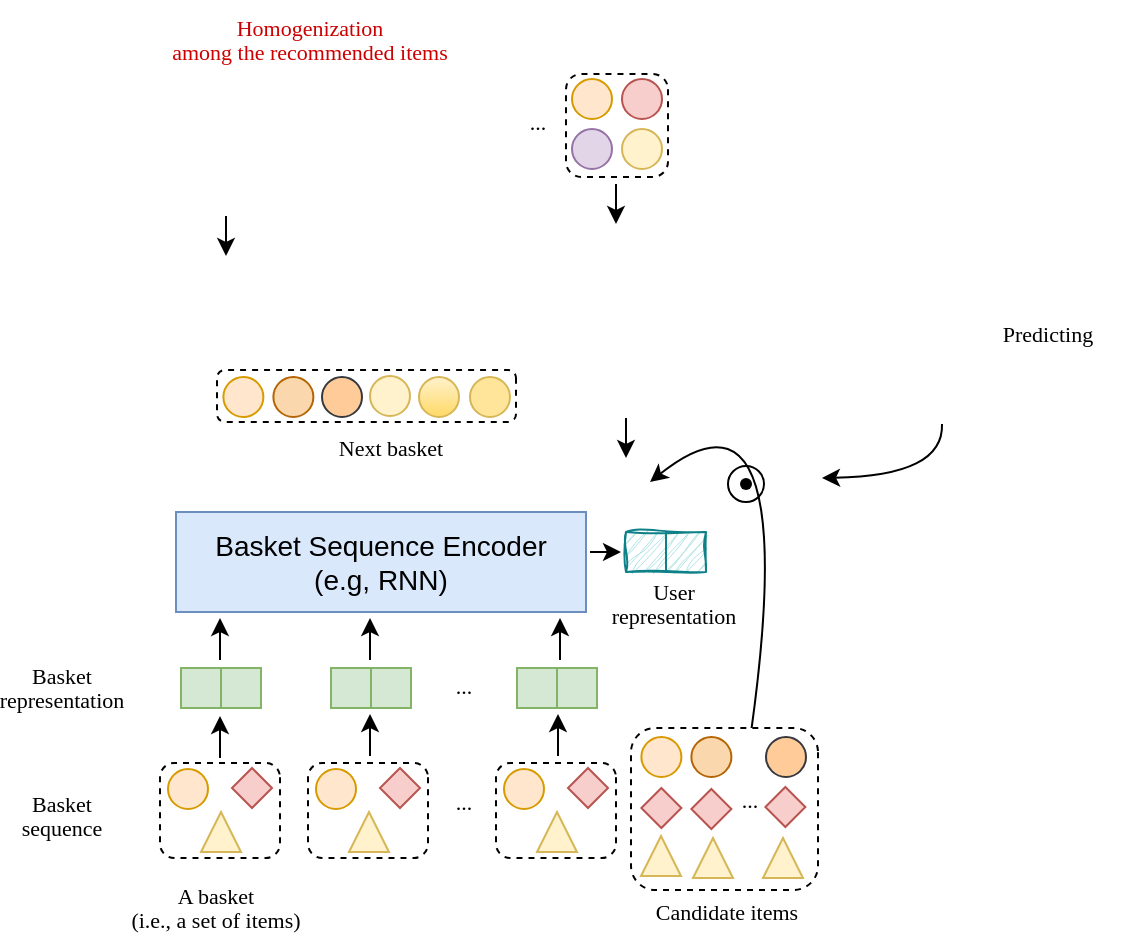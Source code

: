 <mxfile version="20.8.15" type="github">
  <diagram name="第 1 页" id="_2f5QNMzvRTS557bPFPs">
    <mxGraphModel dx="916" dy="529" grid="1" gridSize="10" guides="1" tooltips="1" connect="1" arrows="1" fold="1" page="1" pageScale="1" pageWidth="600" pageHeight="670" math="0" shadow="0">
      <root>
        <mxCell id="0" />
        <mxCell id="1" parent="0" />
        <mxCell id="7nCtvXywuRJka1eDzNRe-1" value="&lt;p style=&quot;line-height: 0%;&quot;&gt;&lt;font face=&quot;Comic Sans MS&quot; style=&quot;font-size: 11px;&quot;&gt;A basket&lt;/font&gt;&lt;/p&gt;&lt;p style=&quot;line-height: 0%;&quot;&gt;&lt;font face=&quot;Comic Sans MS&quot; style=&quot;font-size: 11px;&quot;&gt;(i.e., a set of items)&lt;/font&gt;&lt;/p&gt;" style="text;strokeColor=none;align=center;fillColor=none;html=1;verticalAlign=middle;whiteSpace=wrap;rounded=0;dashed=1;" vertex="1" parent="1">
          <mxGeometry x="44.5" y="461" width="156" height="33.5" as="geometry" />
        </mxCell>
        <mxCell id="7nCtvXywuRJka1eDzNRe-2" value="&lt;p style=&quot;line-height: 0%;&quot;&gt;&lt;font face=&quot;Comic Sans MS&quot; style=&quot;font-size: 11px;&quot;&gt;Basket&lt;/font&gt;&lt;/p&gt;&lt;p style=&quot;line-height: 0%;&quot;&gt;&lt;font face=&quot;Comic Sans MS&quot; style=&quot;font-size: 11px;&quot;&gt;sequence&lt;/font&gt;&lt;/p&gt;" style="text;strokeColor=none;align=center;fillColor=none;html=1;verticalAlign=middle;whiteSpace=wrap;rounded=0;dashed=1;" vertex="1" parent="1">
          <mxGeometry x="16" y="417" width="60" height="30" as="geometry" />
        </mxCell>
        <mxCell id="7nCtvXywuRJka1eDzNRe-3" value="" style="endArrow=classic;html=1;rounded=0;fontFamily=Comic Sans MS;fontSize=11;" edge="1" parent="1">
          <mxGeometry width="50" height="50" relative="1" as="geometry">
            <mxPoint x="128" y="133" as="sourcePoint" />
            <mxPoint x="128" y="153" as="targetPoint" />
            <Array as="points" />
          </mxGeometry>
        </mxCell>
        <mxCell id="7nCtvXywuRJka1eDzNRe-7" value="&lt;p style=&quot;line-height: 0%;&quot;&gt;&lt;font face=&quot;Comic Sans MS&quot; style=&quot;font-size: 11px;&quot;&gt;Basket&lt;/font&gt;&lt;/p&gt;&lt;p style=&quot;line-height: 0%;&quot;&gt;&lt;font face=&quot;Comic Sans MS&quot;&gt;&lt;span style=&quot;font-size: 11px;&quot;&gt;representation&lt;/span&gt;&lt;/font&gt;&lt;/p&gt;" style="text;strokeColor=none;align=center;fillColor=none;html=1;verticalAlign=middle;whiteSpace=wrap;rounded=0;dashed=1;" vertex="1" parent="1">
          <mxGeometry x="16" y="353" width="60" height="30" as="geometry" />
        </mxCell>
        <mxCell id="7nCtvXywuRJka1eDzNRe-9" value="" style="group;fillColor=#d5e8d4;strokeColor=#82b366;" vertex="1" connectable="0" parent="1">
          <mxGeometry x="180.5" y="359" width="40" height="20" as="geometry" />
        </mxCell>
        <mxCell id="7nCtvXywuRJka1eDzNRe-10" value="" style="rounded=0;whiteSpace=wrap;html=1;fontFamily=Comic Sans MS;fontSize=11;fillColor=#d5e8d4;strokeColor=#82b366;" vertex="1" parent="7nCtvXywuRJka1eDzNRe-9">
          <mxGeometry width="40" height="20" as="geometry" />
        </mxCell>
        <mxCell id="7nCtvXywuRJka1eDzNRe-11" value="" style="endArrow=none;html=1;rounded=0;fontFamily=Comic Sans MS;fontSize=11;entryX=0.5;entryY=0;entryDx=0;entryDy=0;exitX=0.5;exitY=1;exitDx=0;exitDy=0;fillColor=#d5e8d4;strokeColor=#82b366;" edge="1" parent="7nCtvXywuRJka1eDzNRe-9" source="7nCtvXywuRJka1eDzNRe-10" target="7nCtvXywuRJka1eDzNRe-10">
          <mxGeometry width="50" height="50" relative="1" as="geometry">
            <mxPoint x="-50" y="90" as="sourcePoint" />
            <mxPoint y="40" as="targetPoint" />
          </mxGeometry>
        </mxCell>
        <mxCell id="7nCtvXywuRJka1eDzNRe-12" value="" style="endArrow=classic;html=1;rounded=0;fontFamily=Comic Sans MS;fontSize=11;" edge="1" parent="1">
          <mxGeometry width="50" height="50" relative="1" as="geometry">
            <mxPoint x="323" y="117" as="sourcePoint" />
            <mxPoint x="323" y="137" as="targetPoint" />
            <Array as="points" />
          </mxGeometry>
        </mxCell>
        <mxCell id="7nCtvXywuRJka1eDzNRe-13" value="" style="group;fillColor=#d5e8d4;strokeColor=#82b366;" vertex="1" connectable="0" parent="1">
          <mxGeometry x="273.5" y="359" width="40" height="20" as="geometry" />
        </mxCell>
        <mxCell id="7nCtvXywuRJka1eDzNRe-14" value="" style="rounded=0;whiteSpace=wrap;html=1;fontFamily=Comic Sans MS;fontSize=11;fillColor=#d5e8d4;strokeColor=#82b366;" vertex="1" parent="7nCtvXywuRJka1eDzNRe-13">
          <mxGeometry width="40" height="20" as="geometry" />
        </mxCell>
        <mxCell id="7nCtvXywuRJka1eDzNRe-15" value="" style="endArrow=none;html=1;rounded=0;fontFamily=Comic Sans MS;fontSize=11;entryX=0.5;entryY=0;entryDx=0;entryDy=0;exitX=0.5;exitY=1;exitDx=0;exitDy=0;fillColor=#d5e8d4;strokeColor=#82b366;" edge="1" parent="7nCtvXywuRJka1eDzNRe-13" source="7nCtvXywuRJka1eDzNRe-14" target="7nCtvXywuRJka1eDzNRe-14">
          <mxGeometry width="50" height="50" relative="1" as="geometry">
            <mxPoint x="-50" y="90" as="sourcePoint" />
            <mxPoint y="40" as="targetPoint" />
          </mxGeometry>
        </mxCell>
        <mxCell id="7nCtvXywuRJka1eDzNRe-16" value="&lt;p style=&quot;line-height: 0%;&quot;&gt;&lt;font face=&quot;Comic Sans MS&quot;&gt;&lt;span style=&quot;font-size: 11px;&quot;&gt;...&lt;/span&gt;&lt;/font&gt;&lt;/p&gt;" style="text;strokeColor=none;align=center;fillColor=none;html=1;verticalAlign=middle;whiteSpace=wrap;rounded=0;dashed=1;" vertex="1" parent="1">
          <mxGeometry x="268.5" y="70" width="30" height="30" as="geometry" />
        </mxCell>
        <mxCell id="7nCtvXywuRJka1eDzNRe-17" value="&lt;p style=&quot;line-height: 0%;&quot;&gt;&lt;font face=&quot;Comic Sans MS&quot;&gt;&lt;span style=&quot;font-size: 11px;&quot;&gt;...&lt;/span&gt;&lt;/font&gt;&lt;/p&gt;" style="text;strokeColor=none;align=center;fillColor=none;html=1;verticalAlign=middle;whiteSpace=wrap;rounded=0;dashed=1;" vertex="1" parent="1">
          <mxGeometry x="232" y="410" width="30" height="30" as="geometry" />
        </mxCell>
        <mxCell id="7nCtvXywuRJka1eDzNRe-20" value="&lt;font face=&quot;Helvetica&quot;&gt;&lt;font style=&quot;font-size: 14px;&quot;&gt;Basket Sequence Encoder&lt;br&gt;(e.g, RNN)&lt;/font&gt;&lt;br&gt;&lt;/font&gt;" style="rounded=0;whiteSpace=wrap;html=1;fontFamily=Comic Sans MS;fontSize=11;fillColor=#dae8fc;strokeColor=#6c8ebf;" vertex="1" parent="1">
          <mxGeometry x="103" y="281" width="205" height="50" as="geometry" />
        </mxCell>
        <mxCell id="7nCtvXywuRJka1eDzNRe-23" value="" style="endArrow=classic;html=1;rounded=0;fontFamily=Comic Sans MS;fontSize=11;" edge="1" parent="1">
          <mxGeometry width="50" height="50" relative="1" as="geometry">
            <mxPoint x="125" y="355" as="sourcePoint" />
            <mxPoint x="125" y="334" as="targetPoint" />
            <Array as="points" />
          </mxGeometry>
        </mxCell>
        <mxCell id="7nCtvXywuRJka1eDzNRe-30" value="" style="endArrow=classic;html=1;rounded=0;fontFamily=Comic Sans MS;fontSize=11;entryX=0;entryY=0.5;entryDx=0;entryDy=0;exitX=1;exitY=0.5;exitDx=0;exitDy=0;" edge="1" parent="1">
          <mxGeometry width="50" height="50" relative="1" as="geometry">
            <mxPoint x="310" y="301" as="sourcePoint" />
            <mxPoint x="325.5" y="301" as="targetPoint" />
            <Array as="points" />
          </mxGeometry>
        </mxCell>
        <mxCell id="7nCtvXywuRJka1eDzNRe-31" value="&lt;p style=&quot;line-height: 0%;&quot;&gt;&lt;font face=&quot;Comic Sans MS&quot;&gt;&lt;span style=&quot;font-size: 11px;&quot;&gt;User&lt;/span&gt;&lt;/font&gt;&lt;/p&gt;&lt;p style=&quot;line-height: 0%;&quot;&gt;&lt;font face=&quot;Comic Sans MS&quot;&gt;&lt;span style=&quot;font-size: 11px;&quot;&gt;representation&lt;/span&gt;&lt;/font&gt;&lt;/p&gt;" style="text;strokeColor=none;align=center;fillColor=none;html=1;verticalAlign=middle;whiteSpace=wrap;rounded=0;dashed=1;" vertex="1" parent="1">
          <mxGeometry x="311.5" y="315" width="80" height="22" as="geometry" />
        </mxCell>
        <mxCell id="7nCtvXywuRJka1eDzNRe-32" value="" style="group" vertex="1" connectable="0" parent="1">
          <mxGeometry x="378" y="257" width="20" height="20" as="geometry" />
        </mxCell>
        <mxCell id="7nCtvXywuRJka1eDzNRe-33" value="" style="ellipse;whiteSpace=wrap;html=1;aspect=fixed;fontFamily=Comic Sans MS;fontSize=11;" vertex="1" parent="7nCtvXywuRJka1eDzNRe-32">
          <mxGeometry x="1" y="1" width="18" height="18" as="geometry" />
        </mxCell>
        <mxCell id="7nCtvXywuRJka1eDzNRe-34" value="" style="shape=waypoint;sketch=0;fillStyle=solid;size=6;pointerEvents=1;points=[];fillColor=none;resizable=0;rotatable=0;perimeter=centerPerimeter;snapToPoint=1;fontFamily=Comic Sans MS;fontSize=3;" vertex="1" parent="7nCtvXywuRJka1eDzNRe-32">
          <mxGeometry width="20" height="20" as="geometry" />
        </mxCell>
        <mxCell id="7nCtvXywuRJka1eDzNRe-35" value="" style="rounded=0;whiteSpace=wrap;html=1;fontFamily=Comic Sans MS;fontSize=11;fillColor=#b0e3e6;strokeColor=#0e8088;container=0;sketch=1;curveFitting=1;jiggle=2;" vertex="1" parent="1">
          <mxGeometry x="328" y="291" width="40" height="20" as="geometry" />
        </mxCell>
        <mxCell id="7nCtvXywuRJka1eDzNRe-36" value="" style="endArrow=none;html=1;rounded=0;fontFamily=Comic Sans MS;fontSize=11;entryX=0.5;entryY=0;entryDx=0;entryDy=0;exitX=0.5;exitY=1;exitDx=0;exitDy=0;fillColor=#b0e3e6;strokeColor=#0e8088;" edge="1" parent="1" source="7nCtvXywuRJka1eDzNRe-35" target="7nCtvXywuRJka1eDzNRe-35">
          <mxGeometry width="50" height="50" relative="1" as="geometry">
            <mxPoint x="83" y="208" as="sourcePoint" />
            <mxPoint x="133" y="158" as="targetPoint" />
          </mxGeometry>
        </mxCell>
        <mxCell id="7nCtvXywuRJka1eDzNRe-37" value="" style="curved=1;endArrow=classic;html=1;rounded=1;fontFamily=Comic Sans MS;fontSize=3;startSize=1;endSize=6;entryX=1.16;entryY=0.3;entryDx=0;entryDy=0;entryPerimeter=0;exitX=1;exitY=0.5;exitDx=0;exitDy=0;" edge="1" parent="1" source="7nCtvXywuRJka1eDzNRe-58">
          <mxGeometry width="50" height="50" relative="1" as="geometry">
            <mxPoint x="348" y="144" as="sourcePoint" />
            <mxPoint x="340" y="266" as="targetPoint" />
            <Array as="points">
              <mxPoint x="430" y="194" />
            </Array>
          </mxGeometry>
        </mxCell>
        <mxCell id="7nCtvXywuRJka1eDzNRe-38" value="" style="endArrow=classic;html=1;rounded=0;fontFamily=Comic Sans MS;fontSize=11;" edge="1" parent="1">
          <mxGeometry width="50" height="50" relative="1" as="geometry">
            <mxPoint x="328" y="234" as="sourcePoint" />
            <mxPoint x="328" y="254" as="targetPoint" />
            <Array as="points" />
          </mxGeometry>
        </mxCell>
        <mxCell id="7nCtvXywuRJka1eDzNRe-51" value="" style="group" vertex="1" connectable="0" parent="1">
          <mxGeometry x="298" y="62" width="51" height="51.5" as="geometry" />
        </mxCell>
        <mxCell id="7nCtvXywuRJka1eDzNRe-52" value="" style="rounded=1;whiteSpace=wrap;html=1;dashed=1;direction=south;container=0;" vertex="1" parent="7nCtvXywuRJka1eDzNRe-51">
          <mxGeometry width="51" height="51.5" as="geometry" />
        </mxCell>
        <mxCell id="7nCtvXywuRJka1eDzNRe-53" value="" style="ellipse;whiteSpace=wrap;html=1;aspect=fixed;fillColor=#ffe6cc;strokeColor=#d79b00;container=0;" vertex="1" parent="7nCtvXywuRJka1eDzNRe-51">
          <mxGeometry x="3" y="2.5" width="20" height="20" as="geometry" />
        </mxCell>
        <mxCell id="7nCtvXywuRJka1eDzNRe-54" value="" style="ellipse;whiteSpace=wrap;html=1;aspect=fixed;fillColor=#e1d5e7;strokeColor=#9673a6;container=0;" vertex="1" parent="7nCtvXywuRJka1eDzNRe-51">
          <mxGeometry x="3" y="27.5" width="20" height="20" as="geometry" />
        </mxCell>
        <mxCell id="7nCtvXywuRJka1eDzNRe-55" value="" style="ellipse;whiteSpace=wrap;html=1;aspect=fixed;fillColor=#f8cecc;strokeColor=#b85450;container=0;" vertex="1" parent="7nCtvXywuRJka1eDzNRe-51">
          <mxGeometry x="28" y="2.5" width="20" height="20" as="geometry" />
        </mxCell>
        <mxCell id="7nCtvXywuRJka1eDzNRe-56" value="" style="ellipse;whiteSpace=wrap;html=1;aspect=fixed;fillColor=#fff2cc;strokeColor=#d6b656;container=0;" vertex="1" parent="7nCtvXywuRJka1eDzNRe-51">
          <mxGeometry x="28" y="27.5" width="20" height="20" as="geometry" />
        </mxCell>
        <mxCell id="7nCtvXywuRJka1eDzNRe-57" value="" style="group" vertex="1" connectable="0" parent="1">
          <mxGeometry x="330.5" y="388" width="103" height="81" as="geometry" />
        </mxCell>
        <mxCell id="7nCtvXywuRJka1eDzNRe-58" value="" style="rounded=1;whiteSpace=wrap;html=1;dashed=1;direction=south;container=0;" vertex="1" parent="7nCtvXywuRJka1eDzNRe-57">
          <mxGeometry y="1" width="93.5" height="81" as="geometry" />
        </mxCell>
        <mxCell id="7nCtvXywuRJka1eDzNRe-59" value="" style="ellipse;whiteSpace=wrap;html=1;aspect=fixed;fillColor=#ffe6cc;strokeColor=#d79b00;container=0;" vertex="1" parent="7nCtvXywuRJka1eDzNRe-57">
          <mxGeometry x="5.188" y="5.5" width="20" height="20" as="geometry" />
        </mxCell>
        <mxCell id="7nCtvXywuRJka1eDzNRe-60" value="" style="ellipse;whiteSpace=wrap;html=1;aspect=fixed;fillColor=#fad7ac;strokeColor=#b46504;container=0;" vertex="1" parent="7nCtvXywuRJka1eDzNRe-57">
          <mxGeometry x="30.188" y="5.5" width="20" height="20" as="geometry" />
        </mxCell>
        <mxCell id="7nCtvXywuRJka1eDzNRe-64" value="" style="ellipse;whiteSpace=wrap;html=1;aspect=fixed;fillColor=#ffcc99;container=0;strokeColor=#36393d;" vertex="1" parent="7nCtvXywuRJka1eDzNRe-57">
          <mxGeometry x="67.498" y="5.5" width="20" height="20" as="geometry" />
        </mxCell>
        <mxCell id="7nCtvXywuRJka1eDzNRe-65" value="&lt;p style=&quot;line-height: 0%;&quot;&gt;&lt;font face=&quot;Comic Sans MS&quot;&gt;&lt;span style=&quot;font-size: 11px;&quot;&gt;...&lt;/span&gt;&lt;/font&gt;&lt;/p&gt;" style="text;strokeColor=none;align=center;fillColor=none;html=1;verticalAlign=middle;whiteSpace=wrap;rounded=0;dashed=1;" vertex="1" parent="7nCtvXywuRJka1eDzNRe-57">
          <mxGeometry x="44.5" y="21" width="30" height="30" as="geometry" />
        </mxCell>
        <mxCell id="7nCtvXywuRJka1eDzNRe-69" value="&lt;p style=&quot;line-height: 0%;&quot;&gt;&lt;span style=&quot;font-size: 11px; font-family: &amp;quot;Comic Sans MS&amp;quot;; background-color: initial;&quot;&gt;Candidate items&lt;/span&gt;&lt;/p&gt;" style="text;strokeColor=none;align=center;fillColor=none;html=1;verticalAlign=middle;whiteSpace=wrap;rounded=0;dashed=1;" vertex="1" parent="7nCtvXywuRJka1eDzNRe-57">
          <mxGeometry x="-4" y="75" width="103" height="33.5" as="geometry" />
        </mxCell>
        <mxCell id="7nCtvXywuRJka1eDzNRe-116" value="" style="rhombus;whiteSpace=wrap;html=1;fontFamily=Comic Sans MS;fontSize=14;fillColor=#f8cecc;strokeColor=#b85450;container=0;" vertex="1" parent="7nCtvXywuRJka1eDzNRe-57">
          <mxGeometry x="5.19" y="31" width="20" height="20" as="geometry" />
        </mxCell>
        <mxCell id="7nCtvXywuRJka1eDzNRe-117" value="" style="rhombus;whiteSpace=wrap;html=1;fontFamily=Comic Sans MS;fontSize=14;fillColor=#f8cecc;strokeColor=#b85450;container=0;" vertex="1" parent="7nCtvXywuRJka1eDzNRe-57">
          <mxGeometry x="30.19" y="31.5" width="20" height="20" as="geometry" />
        </mxCell>
        <mxCell id="7nCtvXywuRJka1eDzNRe-70" value="&lt;p style=&quot;line-height: 0%;&quot;&gt;&lt;font face=&quot;Comic Sans MS&quot;&gt;&lt;span style=&quot;font-size: 11px;&quot;&gt;Predicting&lt;/span&gt;&lt;/font&gt;&lt;/p&gt;" style="text;strokeColor=none;align=center;fillColor=none;html=1;verticalAlign=middle;whiteSpace=wrap;rounded=0;dashed=1;" vertex="1" parent="1">
          <mxGeometry x="498.5" y="180" width="80" height="22" as="geometry" />
        </mxCell>
        <mxCell id="7nCtvXywuRJka1eDzNRe-71" value="" style="rounded=1;whiteSpace=wrap;html=1;dashed=1;direction=south;container=0;" vertex="1" parent="1">
          <mxGeometry x="123.5" y="210" width="149.5" height="26" as="geometry" />
        </mxCell>
        <mxCell id="7nCtvXywuRJka1eDzNRe-72" value="" style="curved=1;endArrow=classic;html=1;rounded=1;fontFamily=Comic Sans MS;fontSize=3;startSize=1;endSize=6;" edge="1" parent="1">
          <mxGeometry width="50" height="50" relative="1" as="geometry">
            <mxPoint x="486" y="237" as="sourcePoint" />
            <mxPoint x="426" y="264" as="targetPoint" />
            <Array as="points">
              <mxPoint x="487" y="263" />
            </Array>
          </mxGeometry>
        </mxCell>
        <mxCell id="7nCtvXywuRJka1eDzNRe-73" value="&lt;p style=&quot;line-height: 0%;&quot;&gt;&lt;span style=&quot;font-size: 11px; font-family: &amp;quot;Comic Sans MS&amp;quot;; background-color: initial;&quot;&gt;Next basket&lt;/span&gt;&lt;/p&gt;" style="text;strokeColor=none;align=center;fillColor=none;html=1;verticalAlign=middle;whiteSpace=wrap;rounded=0;dashed=1;" vertex="1" parent="1">
          <mxGeometry x="158.5" y="236" width="103" height="23.5" as="geometry" />
        </mxCell>
        <mxCell id="7nCtvXywuRJka1eDzNRe-74" value="" style="ellipse;whiteSpace=wrap;html=1;aspect=fixed;fillColor=#ffe6cc;strokeColor=#d79b00;container=0;" vertex="1" parent="1">
          <mxGeometry x="126.688" y="213.5" width="20" height="20" as="geometry" />
        </mxCell>
        <mxCell id="7nCtvXywuRJka1eDzNRe-75" value="" style="ellipse;whiteSpace=wrap;html=1;aspect=fixed;fillColor=#fad7ac;strokeColor=#b46504;container=0;" vertex="1" parent="1">
          <mxGeometry x="151.688" y="213.5" width="20" height="20" as="geometry" />
        </mxCell>
        <mxCell id="7nCtvXywuRJka1eDzNRe-76" value="" style="ellipse;whiteSpace=wrap;html=1;aspect=fixed;fillColor=#ffcc99;container=0;strokeColor=#36393d;" vertex="1" parent="1">
          <mxGeometry x="175.998" y="213.5" width="20" height="20" as="geometry" />
        </mxCell>
        <mxCell id="7nCtvXywuRJka1eDzNRe-77" value="" style="ellipse;whiteSpace=wrap;html=1;aspect=fixed;fillColor=#fff2cc;strokeColor=#d6b656;container=0;" vertex="1" parent="1">
          <mxGeometry x="200" y="213" width="20" height="20" as="geometry" />
        </mxCell>
        <mxCell id="7nCtvXywuRJka1eDzNRe-78" value="" style="ellipse;whiteSpace=wrap;html=1;aspect=fixed;fillColor=#fff2cc;strokeColor=#d6b656;container=0;gradientColor=#ffd966;" vertex="1" parent="1">
          <mxGeometry x="224.5" y="213.5" width="20" height="20" as="geometry" />
        </mxCell>
        <mxCell id="7nCtvXywuRJka1eDzNRe-79" value="" style="ellipse;whiteSpace=wrap;html=1;aspect=fixed;fillColor=#FFE599;strokeColor=#d6b656;container=0;" vertex="1" parent="1">
          <mxGeometry x="250" y="213.5" width="20" height="20" as="geometry" />
        </mxCell>
        <mxCell id="7nCtvXywuRJka1eDzNRe-85" value="&lt;p style=&quot;line-height: 0%;&quot;&gt;&lt;span style=&quot;font-size: 11px; font-family: &amp;quot;Comic Sans MS&amp;quot;; background-color: initial;&quot;&gt;&lt;font color=&quot;#cc0000&quot;&gt;Homogenization&lt;/font&gt;&lt;/span&gt;&lt;/p&gt;&lt;p style=&quot;line-height: 0%;&quot;&gt;&lt;span style=&quot;font-size: 11px; color: rgb(204, 0, 0); font-family: &amp;quot;Comic Sans MS&amp;quot;; background-color: initial;&quot;&gt;among the recommended items&lt;/span&gt;&lt;/p&gt;" style="text;strokeColor=none;align=center;fillColor=none;html=1;verticalAlign=middle;whiteSpace=wrap;rounded=0;dashed=1;" vertex="1" parent="1">
          <mxGeometry x="70" y="30" width="200" height="27.25" as="geometry" />
        </mxCell>
        <mxCell id="7nCtvXywuRJka1eDzNRe-86" value="" style="rounded=1;whiteSpace=wrap;html=1;dashed=1;direction=south;container=0;" vertex="1" parent="1">
          <mxGeometry x="95" y="406.5" width="60" height="47.5" as="geometry" />
        </mxCell>
        <mxCell id="7nCtvXywuRJka1eDzNRe-87" value="" style="ellipse;whiteSpace=wrap;html=1;aspect=fixed;fillColor=#ffe6cc;strokeColor=#d79b00;container=0;" vertex="1" parent="1">
          <mxGeometry x="99" y="409.5" width="20" height="20" as="geometry" />
        </mxCell>
        <mxCell id="7nCtvXywuRJka1eDzNRe-88" value="" style="triangle;whiteSpace=wrap;html=1;fontFamily=Comic Sans MS;fontSize=14;direction=north;fillColor=#fff2cc;strokeColor=#d6b656;container=0;" vertex="1" parent="1">
          <mxGeometry x="115.5" y="431" width="20" height="20" as="geometry" />
        </mxCell>
        <mxCell id="7nCtvXywuRJka1eDzNRe-89" value="" style="rhombus;whiteSpace=wrap;html=1;fontFamily=Comic Sans MS;fontSize=14;fillColor=#f8cecc;strokeColor=#b85450;container=0;" vertex="1" parent="1">
          <mxGeometry x="131" y="409" width="20" height="20" as="geometry" />
        </mxCell>
        <mxCell id="7nCtvXywuRJka1eDzNRe-94" value="" style="rounded=1;whiteSpace=wrap;html=1;dashed=1;direction=south;container=0;" vertex="1" parent="1">
          <mxGeometry x="169" y="406.5" width="60" height="47.5" as="geometry" />
        </mxCell>
        <mxCell id="7nCtvXywuRJka1eDzNRe-95" value="" style="ellipse;whiteSpace=wrap;html=1;aspect=fixed;fillColor=#ffe6cc;strokeColor=#d79b00;container=0;" vertex="1" parent="1">
          <mxGeometry x="173" y="409.5" width="20" height="20" as="geometry" />
        </mxCell>
        <mxCell id="7nCtvXywuRJka1eDzNRe-96" value="" style="triangle;whiteSpace=wrap;html=1;fontFamily=Comic Sans MS;fontSize=14;direction=north;fillColor=#fff2cc;strokeColor=#d6b656;container=0;" vertex="1" parent="1">
          <mxGeometry x="189.5" y="431" width="20" height="20" as="geometry" />
        </mxCell>
        <mxCell id="7nCtvXywuRJka1eDzNRe-97" value="" style="rhombus;whiteSpace=wrap;html=1;fontFamily=Comic Sans MS;fontSize=14;fillColor=#f8cecc;strokeColor=#b85450;container=0;" vertex="1" parent="1">
          <mxGeometry x="205" y="409" width="20" height="20" as="geometry" />
        </mxCell>
        <mxCell id="7nCtvXywuRJka1eDzNRe-98" value="" style="rounded=1;whiteSpace=wrap;html=1;dashed=1;direction=south;container=0;" vertex="1" parent="1">
          <mxGeometry x="263" y="406.5" width="60" height="47.5" as="geometry" />
        </mxCell>
        <mxCell id="7nCtvXywuRJka1eDzNRe-99" value="" style="ellipse;whiteSpace=wrap;html=1;aspect=fixed;fillColor=#ffe6cc;strokeColor=#d79b00;container=0;" vertex="1" parent="1">
          <mxGeometry x="267" y="409.5" width="20" height="20" as="geometry" />
        </mxCell>
        <mxCell id="7nCtvXywuRJka1eDzNRe-100" value="" style="triangle;whiteSpace=wrap;html=1;fontFamily=Comic Sans MS;fontSize=14;direction=north;fillColor=#fff2cc;strokeColor=#d6b656;container=0;" vertex="1" parent="1">
          <mxGeometry x="283.5" y="431" width="20" height="20" as="geometry" />
        </mxCell>
        <mxCell id="7nCtvXywuRJka1eDzNRe-101" value="" style="rhombus;whiteSpace=wrap;html=1;fontFamily=Comic Sans MS;fontSize=14;fillColor=#f8cecc;strokeColor=#b85450;container=0;" vertex="1" parent="1">
          <mxGeometry x="299" y="409" width="20" height="20" as="geometry" />
        </mxCell>
        <mxCell id="7nCtvXywuRJka1eDzNRe-102" value="" style="endArrow=classic;html=1;rounded=0;fontFamily=Comic Sans MS;fontSize=11;" edge="1" parent="1">
          <mxGeometry width="50" height="50" relative="1" as="geometry">
            <mxPoint x="200" y="355" as="sourcePoint" />
            <mxPoint x="200" y="334" as="targetPoint" />
            <Array as="points" />
          </mxGeometry>
        </mxCell>
        <mxCell id="7nCtvXywuRJka1eDzNRe-103" value="" style="endArrow=classic;html=1;rounded=0;fontFamily=Comic Sans MS;fontSize=11;" edge="1" parent="1">
          <mxGeometry width="50" height="50" relative="1" as="geometry">
            <mxPoint x="295" y="355" as="sourcePoint" />
            <mxPoint x="295" y="334" as="targetPoint" />
            <Array as="points" />
          </mxGeometry>
        </mxCell>
        <mxCell id="7nCtvXywuRJka1eDzNRe-105" value="" style="endArrow=classic;html=1;rounded=0;fontFamily=Comic Sans MS;fontSize=11;" edge="1" parent="1">
          <mxGeometry width="50" height="50" relative="1" as="geometry">
            <mxPoint x="200" y="403" as="sourcePoint" />
            <mxPoint x="200" y="382" as="targetPoint" />
            <Array as="points" />
          </mxGeometry>
        </mxCell>
        <mxCell id="7nCtvXywuRJka1eDzNRe-106" value="" style="endArrow=classic;html=1;rounded=0;fontFamily=Comic Sans MS;fontSize=11;" edge="1" parent="1">
          <mxGeometry width="50" height="50" relative="1" as="geometry">
            <mxPoint x="294" y="403" as="sourcePoint" />
            <mxPoint x="294" y="382" as="targetPoint" />
            <Array as="points" />
          </mxGeometry>
        </mxCell>
        <mxCell id="7nCtvXywuRJka1eDzNRe-109" value="" style="endArrow=classic;html=1;rounded=0;fontFamily=Comic Sans MS;fontSize=11;" edge="1" parent="1">
          <mxGeometry width="50" height="50" relative="1" as="geometry">
            <mxPoint x="125" y="404" as="sourcePoint" />
            <mxPoint x="125" y="383" as="targetPoint" />
            <Array as="points" />
          </mxGeometry>
        </mxCell>
        <mxCell id="7nCtvXywuRJka1eDzNRe-110" value="" style="group;fillColor=#d5e8d4;strokeColor=#82b366;" vertex="1" connectable="0" parent="1">
          <mxGeometry x="105.5" y="359" width="40" height="20" as="geometry" />
        </mxCell>
        <mxCell id="7nCtvXywuRJka1eDzNRe-111" value="" style="rounded=0;whiteSpace=wrap;html=1;fontFamily=Comic Sans MS;fontSize=11;fillColor=#d5e8d4;strokeColor=#82b366;" vertex="1" parent="7nCtvXywuRJka1eDzNRe-110">
          <mxGeometry width="40" height="20" as="geometry" />
        </mxCell>
        <mxCell id="7nCtvXywuRJka1eDzNRe-112" value="" style="endArrow=none;html=1;rounded=0;fontFamily=Comic Sans MS;fontSize=11;entryX=0.5;entryY=0;entryDx=0;entryDy=0;exitX=0.5;exitY=1;exitDx=0;exitDy=0;fillColor=#d5e8d4;strokeColor=#82b366;" edge="1" parent="7nCtvXywuRJka1eDzNRe-110" source="7nCtvXywuRJka1eDzNRe-111" target="7nCtvXywuRJka1eDzNRe-111">
          <mxGeometry width="50" height="50" relative="1" as="geometry">
            <mxPoint x="-50" y="90" as="sourcePoint" />
            <mxPoint y="40" as="targetPoint" />
          </mxGeometry>
        </mxCell>
        <mxCell id="7nCtvXywuRJka1eDzNRe-113" value="&lt;p style=&quot;line-height: 0%;&quot;&gt;&lt;font face=&quot;Comic Sans MS&quot;&gt;&lt;span style=&quot;font-size: 11px;&quot;&gt;...&lt;/span&gt;&lt;/font&gt;&lt;/p&gt;" style="text;strokeColor=none;align=center;fillColor=none;html=1;verticalAlign=middle;whiteSpace=wrap;rounded=0;dashed=1;" vertex="1" parent="1">
          <mxGeometry x="232" y="352" width="30" height="30" as="geometry" />
        </mxCell>
        <mxCell id="7nCtvXywuRJka1eDzNRe-118" value="" style="rhombus;whiteSpace=wrap;html=1;fontFamily=Comic Sans MS;fontSize=14;fillColor=#f8cecc;strokeColor=#b85450;container=0;" vertex="1" parent="1">
          <mxGeometry x="397.69" y="418.5" width="20" height="20" as="geometry" />
        </mxCell>
        <mxCell id="7nCtvXywuRJka1eDzNRe-119" value="" style="triangle;whiteSpace=wrap;html=1;fontFamily=Comic Sans MS;fontSize=14;direction=north;fillColor=#fff2cc;strokeColor=#d6b656;container=0;" vertex="1" parent="1">
          <mxGeometry x="335.5" y="443" width="20" height="20" as="geometry" />
        </mxCell>
        <mxCell id="7nCtvXywuRJka1eDzNRe-120" value="" style="triangle;whiteSpace=wrap;html=1;fontFamily=Comic Sans MS;fontSize=14;direction=north;fillColor=#fff2cc;strokeColor=#d6b656;container=0;" vertex="1" parent="1">
          <mxGeometry x="361.5" y="444" width="20" height="20" as="geometry" />
        </mxCell>
        <mxCell id="7nCtvXywuRJka1eDzNRe-121" value="" style="triangle;whiteSpace=wrap;html=1;fontFamily=Comic Sans MS;fontSize=14;direction=north;fillColor=#fff2cc;strokeColor=#d6b656;container=0;" vertex="1" parent="1">
          <mxGeometry x="396.5" y="444" width="20" height="20" as="geometry" />
        </mxCell>
      </root>
    </mxGraphModel>
  </diagram>
</mxfile>
